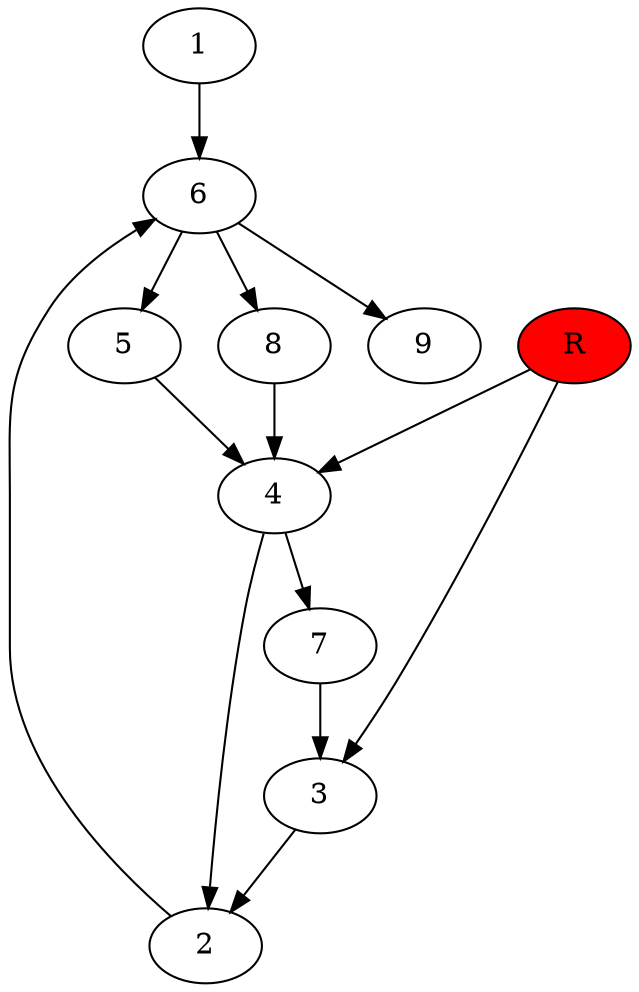 digraph prb26101 {
	1
	2
	3
	4
	5
	6
	7
	8
	R [fillcolor="#ff0000" style=filled]
	1 -> 6
	2 -> 6
	3 -> 2
	4 -> 2
	4 -> 7
	5 -> 4
	6 -> 5
	6 -> 8
	6 -> 9
	7 -> 3
	8 -> 4
	R -> 3
	R -> 4
}
